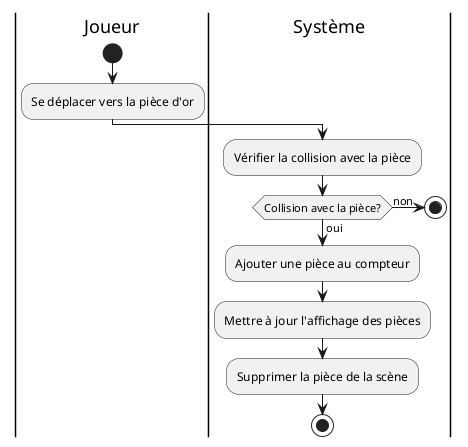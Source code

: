 @startuml ColectCoinsUC
|Joueur|
start
:Se déplacer vers la pièce d'or;

|Système|
:Vérifier la collision avec la pièce;
if (Collision avec la pièce?) then (oui)
    :Ajouter une pièce au compteur;
    :Mettre à jour l'affichage des pièces;
    :Supprimer la pièce de la scène;
else (non)
    stop
endif
stop
@enduml
